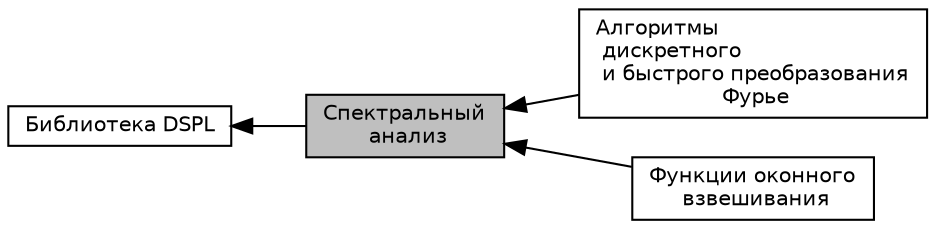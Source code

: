 digraph "Спектральный анализ"
{
  edge [fontname="Helvetica",fontsize="10",labelfontname="Helvetica",labelfontsize="10"];
  node [fontname="Helvetica",fontsize="10",shape=record];
  rankdir=LR;
  Node2 [label="Алгоритмы\l дискретного\l и быстрого преобразования\l Фурье",height=0.2,width=0.4,color="black", fillcolor="white", style="filled",URL="$group___d_f_t___g_r_o_u_p.html"];
  Node0 [label="Спектральный\l анализ",height=0.2,width=0.4,color="black", fillcolor="grey75", style="filled", fontcolor="black"];
  Node1 [label="Библиотека DSPL",height=0.2,width=0.4,color="black", fillcolor="white", style="filled",URL="$group___m_a_i_n___g_r_o_u_p.html"];
  Node3 [label="Функции оконного\l взвешивания",height=0.2,width=0.4,color="black", fillcolor="white", style="filled",URL="$group___w_i_n___g_r_o_u_p.html"];
  Node1->Node0 [shape=plaintext, dir="back", style="solid"];
  Node0->Node2 [shape=plaintext, dir="back", style="solid"];
  Node0->Node3 [shape=plaintext, dir="back", style="solid"];
}
